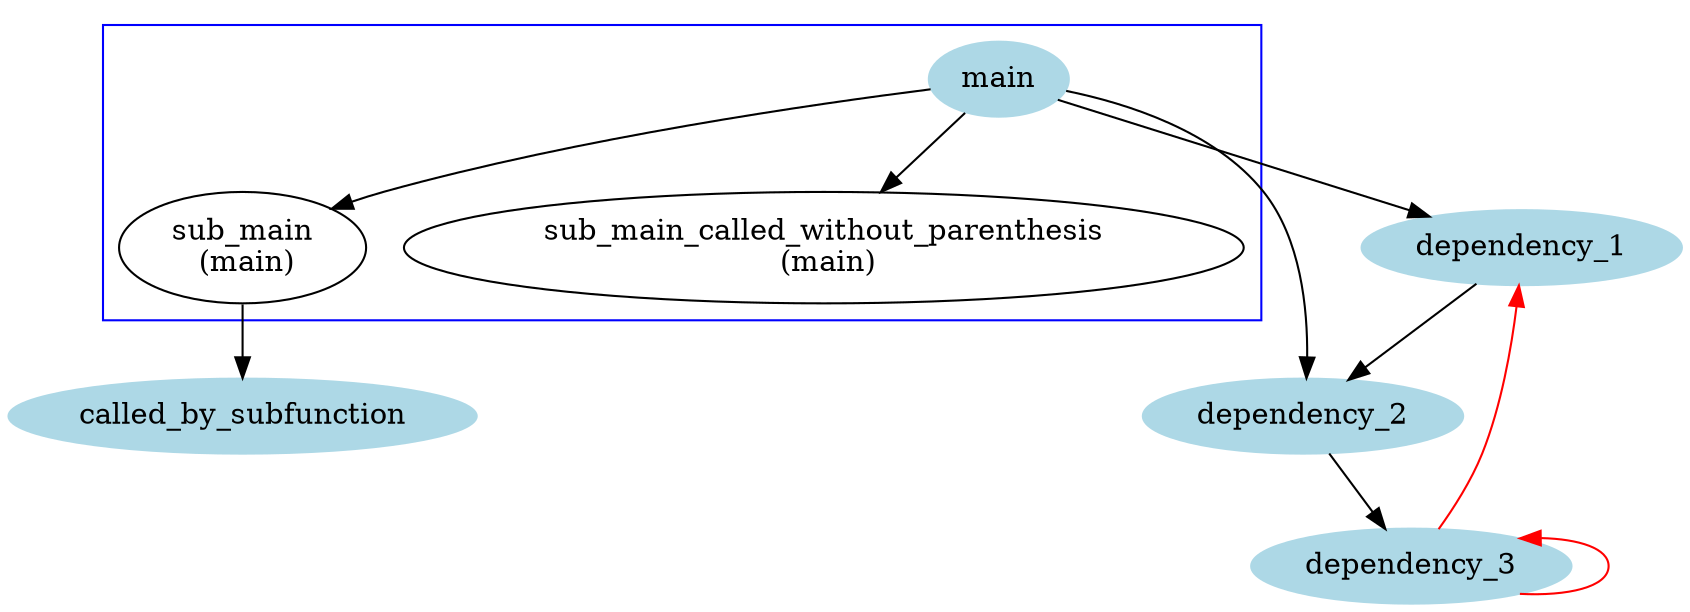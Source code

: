 /* Generated by mDepGen */
digraph dep {
node [shape = oval];
/* start of shape definitions */
"main" [color=lightblue, style=filled];
"dependency_1" [color=lightblue, style=filled];
"dependency_2" [color=lightblue, style=filled];
"dependency_3" [color=lightblue, style=filled];
"called_by_subfunction" [color=lightblue, style=filled];
/* end of shape definitions */
/* start of subgraph definitions */
subgraph cluster005 {
color=blue;
    "main";
    "sub_main\n (main)";
    "sub_main_called_without_parenthesis\n (main)";
}
/* end of subgraph definitions */
"main" -> "dependency_1" ;
"dependency_1" -> "dependency_2" ;
"dependency_2" -> "dependency_3" ;
"dependency_3" -> "dependency_1"  [color=red];
"dependency_3" -> "dependency_3"  [color=red dir=back];
"main" -> "dependency_2" ;
"main" -> "sub_main\n (main)" ;
"sub_main\n (main)" -> "called_by_subfunction" ;
"main" -> "sub_main_called_without_parenthesis\n (main)" ;
}